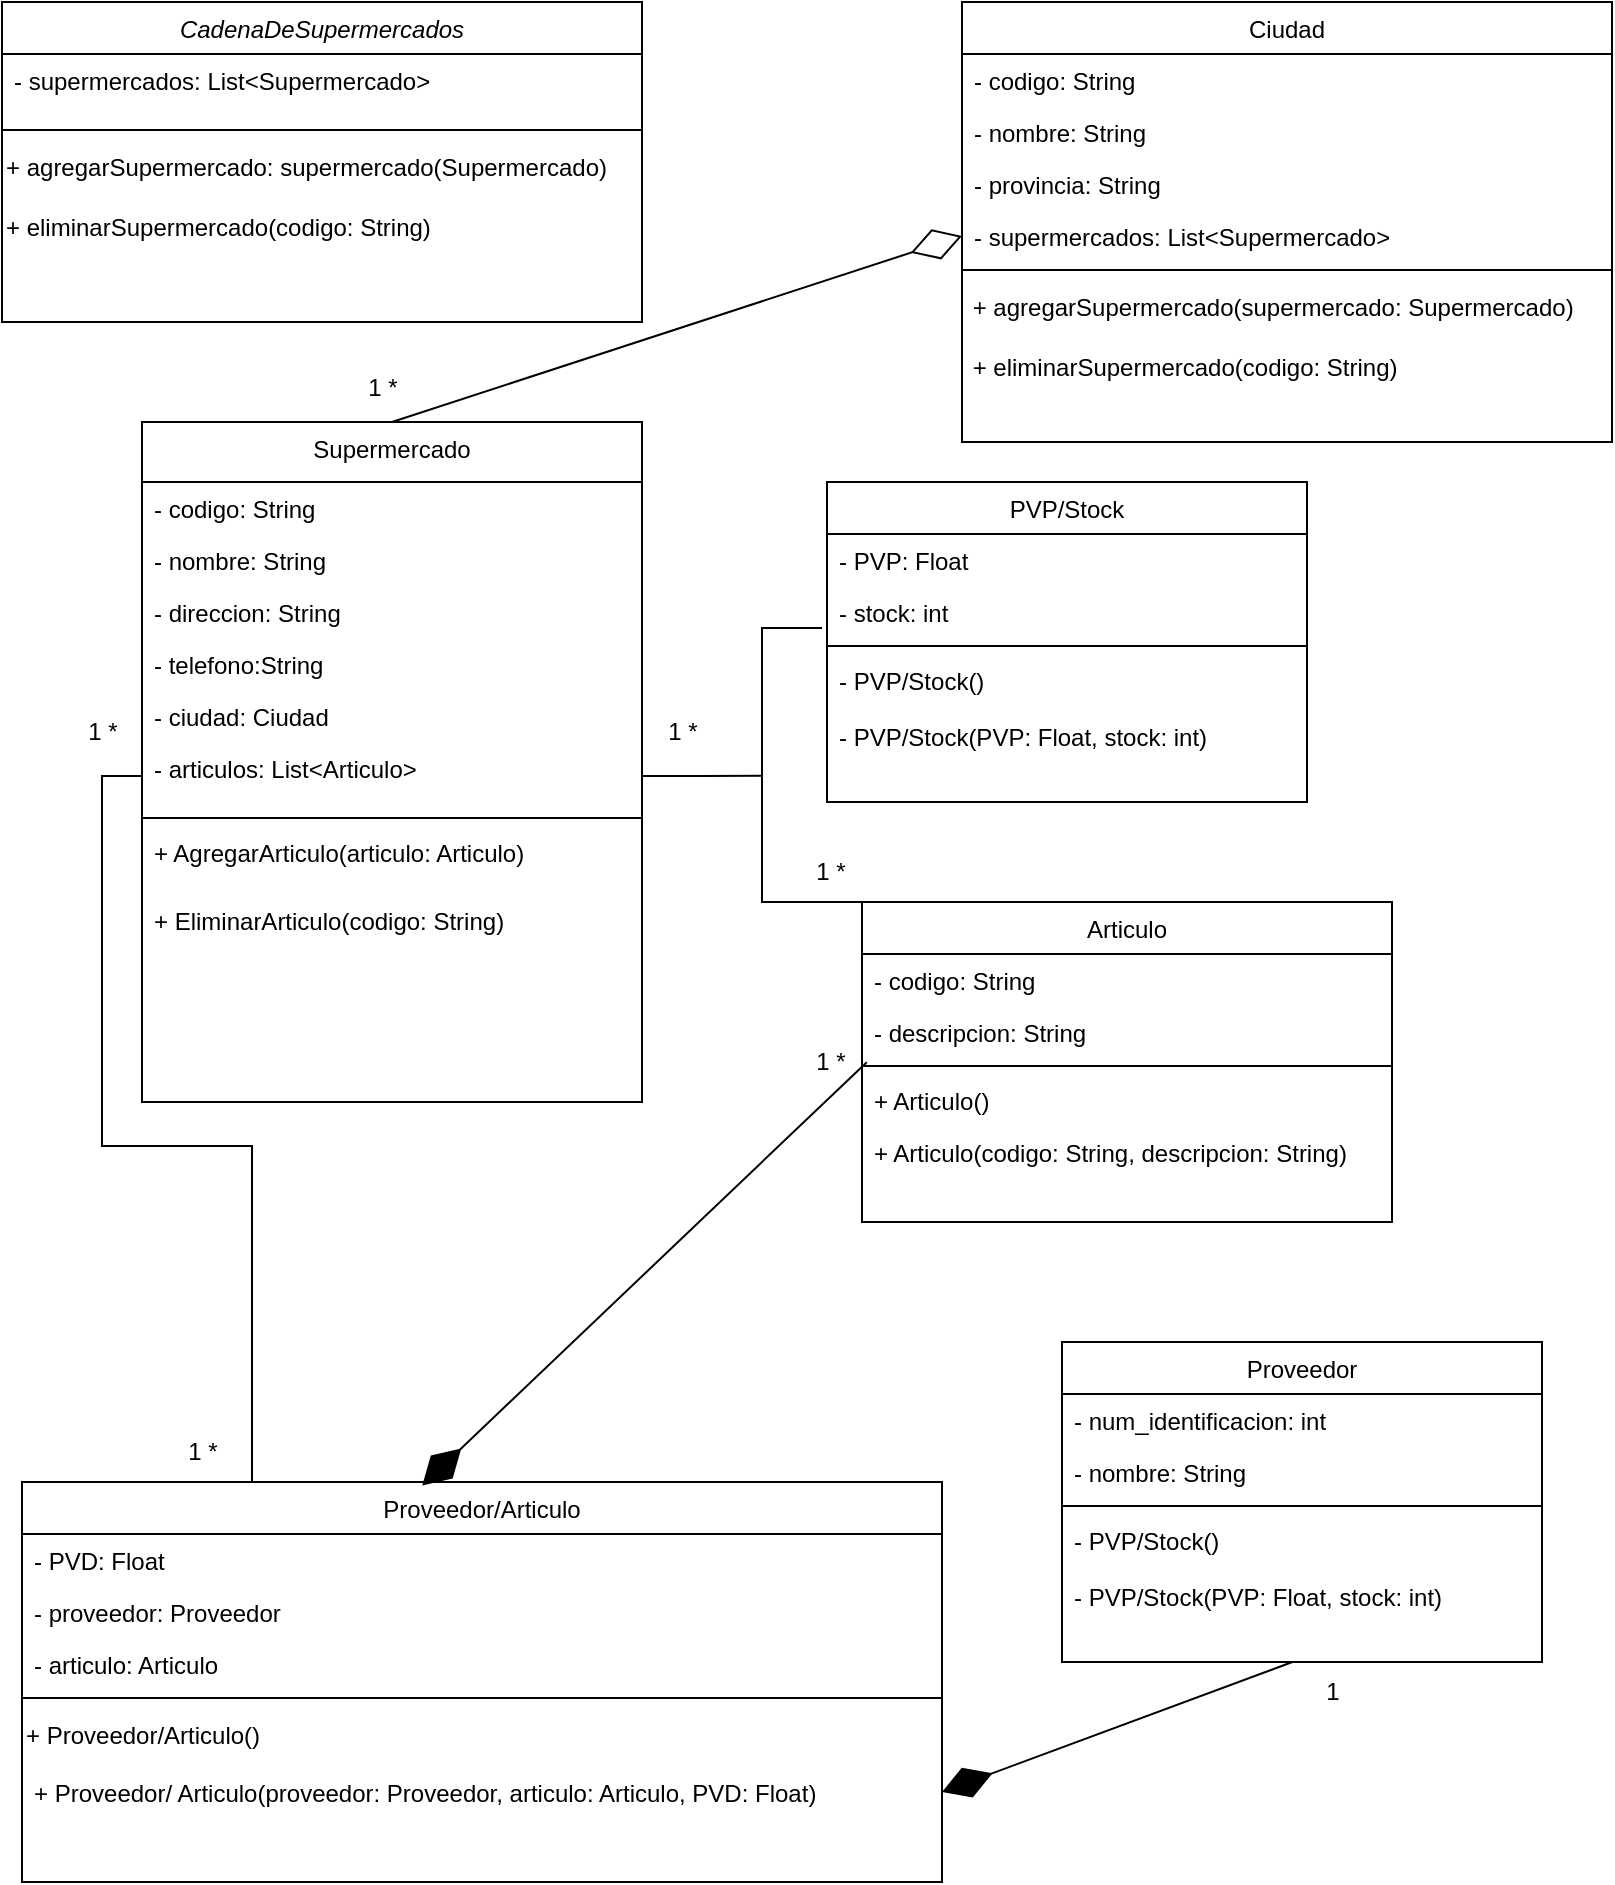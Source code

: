 <mxfile version="24.2.5" type="github">
  <diagram id="C5RBs43oDa-KdzZeNtuy" name="Page-1">
    <mxGraphModel dx="1336" dy="759" grid="1" gridSize="10" guides="1" tooltips="1" connect="1" arrows="1" fold="1" page="1" pageScale="1" pageWidth="827" pageHeight="1169" math="0" shadow="0">
      <root>
        <mxCell id="WIyWlLk6GJQsqaUBKTNV-0" />
        <mxCell id="WIyWlLk6GJQsqaUBKTNV-1" parent="WIyWlLk6GJQsqaUBKTNV-0" />
        <mxCell id="zkfFHV4jXpPFQw0GAbJ--0" value="CadenaDeSupermercados" style="swimlane;fontStyle=2;align=center;verticalAlign=top;childLayout=stackLayout;horizontal=1;startSize=26;horizontalStack=0;resizeParent=1;resizeLast=0;collapsible=1;marginBottom=0;rounded=0;shadow=0;strokeWidth=1;" parent="WIyWlLk6GJQsqaUBKTNV-1" vertex="1">
          <mxGeometry x="20" width="320" height="160" as="geometry">
            <mxRectangle x="230" y="140" width="160" height="26" as="alternateBounds" />
          </mxGeometry>
        </mxCell>
        <mxCell id="zkfFHV4jXpPFQw0GAbJ--1" value="- supermercados: List&lt;Supermercado&gt;" style="text;align=left;verticalAlign=top;spacingLeft=4;spacingRight=4;overflow=hidden;rotatable=0;points=[[0,0.5],[1,0.5]];portConstraint=eastwest;" parent="zkfFHV4jXpPFQw0GAbJ--0" vertex="1">
          <mxGeometry y="26" width="320" height="34" as="geometry" />
        </mxCell>
        <mxCell id="7L2MjSYB4aP6mleVlIrZ-0" value="" style="line;html=1;strokeWidth=1;align=left;verticalAlign=middle;spacingTop=-1;spacingLeft=3;spacingRight=3;rotatable=0;labelPosition=right;points=[];portConstraint=eastwest;" parent="zkfFHV4jXpPFQw0GAbJ--0" vertex="1">
          <mxGeometry y="60" width="320" height="8" as="geometry" />
        </mxCell>
        <mxCell id="7L2MjSYB4aP6mleVlIrZ-1" value="+ agregarSupermercado: supermercado(Supermercado)" style="text;html=1;align=left;verticalAlign=middle;resizable=0;points=[];autosize=1;strokeColor=none;fillColor=none;" parent="zkfFHV4jXpPFQw0GAbJ--0" vertex="1">
          <mxGeometry y="68" width="320" height="30" as="geometry" />
        </mxCell>
        <mxCell id="7L2MjSYB4aP6mleVlIrZ-3" value="+ eliminarSupermercado(codigo: String)" style="text;html=1;align=left;verticalAlign=middle;resizable=0;points=[];autosize=1;strokeColor=none;fillColor=none;" parent="zkfFHV4jXpPFQw0GAbJ--0" vertex="1">
          <mxGeometry y="98" width="320" height="30" as="geometry" />
        </mxCell>
        <mxCell id="zkfFHV4jXpPFQw0GAbJ--6" value="Ciudad" style="swimlane;fontStyle=0;align=center;verticalAlign=top;childLayout=stackLayout;horizontal=1;startSize=26;horizontalStack=0;resizeParent=1;resizeLast=0;collapsible=1;marginBottom=0;rounded=0;shadow=0;strokeWidth=1;" parent="WIyWlLk6GJQsqaUBKTNV-1" vertex="1">
          <mxGeometry x="500" width="325" height="220" as="geometry">
            <mxRectangle x="130" y="380" width="160" height="26" as="alternateBounds" />
          </mxGeometry>
        </mxCell>
        <mxCell id="zkfFHV4jXpPFQw0GAbJ--7" value="- codigo: String" style="text;align=left;verticalAlign=top;spacingLeft=4;spacingRight=4;overflow=hidden;rotatable=0;points=[[0,0.5],[1,0.5]];portConstraint=eastwest;" parent="zkfFHV4jXpPFQw0GAbJ--6" vertex="1">
          <mxGeometry y="26" width="325" height="26" as="geometry" />
        </mxCell>
        <mxCell id="zkfFHV4jXpPFQw0GAbJ--8" value="- nombre: String" style="text;align=left;verticalAlign=top;spacingLeft=4;spacingRight=4;overflow=hidden;rotatable=0;points=[[0,0.5],[1,0.5]];portConstraint=eastwest;rounded=0;shadow=0;html=0;" parent="zkfFHV4jXpPFQw0GAbJ--6" vertex="1">
          <mxGeometry y="52" width="325" height="26" as="geometry" />
        </mxCell>
        <mxCell id="zkfFHV4jXpPFQw0GAbJ--10" value="- provincia: String" style="text;align=left;verticalAlign=top;spacingLeft=4;spacingRight=4;overflow=hidden;rotatable=0;points=[[0,0.5],[1,0.5]];portConstraint=eastwest;fontStyle=0" parent="zkfFHV4jXpPFQw0GAbJ--6" vertex="1">
          <mxGeometry y="78" width="325" height="26" as="geometry" />
        </mxCell>
        <mxCell id="zkfFHV4jXpPFQw0GAbJ--11" value="- supermercados: List&lt;Supermercado&gt;" style="text;align=left;verticalAlign=top;spacingLeft=4;spacingRight=4;overflow=hidden;rotatable=0;points=[[0,0.5],[1,0.5]];portConstraint=eastwest;" parent="zkfFHV4jXpPFQw0GAbJ--6" vertex="1">
          <mxGeometry y="104" width="325" height="26" as="geometry" />
        </mxCell>
        <mxCell id="zkfFHV4jXpPFQw0GAbJ--9" value="" style="line;html=1;strokeWidth=1;align=left;verticalAlign=middle;spacingTop=-1;spacingLeft=3;spacingRight=3;rotatable=0;labelPosition=right;points=[];portConstraint=eastwest;" parent="zkfFHV4jXpPFQw0GAbJ--6" vertex="1">
          <mxGeometry y="130" width="325" height="8" as="geometry" />
        </mxCell>
        <mxCell id="7L2MjSYB4aP6mleVlIrZ-6" value="&amp;nbsp;+ agregarSupermercado(supermercado: Supermercado)" style="text;html=1;align=left;verticalAlign=middle;resizable=0;points=[];autosize=1;strokeColor=none;fillColor=none;" parent="zkfFHV4jXpPFQw0GAbJ--6" vertex="1">
          <mxGeometry y="138" width="325" height="30" as="geometry" />
        </mxCell>
        <mxCell id="7L2MjSYB4aP6mleVlIrZ-7" value="&amp;nbsp;+ eliminarSupermercado(codigo: String)" style="text;html=1;align=left;verticalAlign=middle;resizable=0;points=[];autosize=1;strokeColor=none;fillColor=none;" parent="zkfFHV4jXpPFQw0GAbJ--6" vertex="1">
          <mxGeometry y="168" width="325" height="30" as="geometry" />
        </mxCell>
        <mxCell id="zkfFHV4jXpPFQw0GAbJ--17" value="Supermercado" style="swimlane;fontStyle=0;align=center;verticalAlign=top;childLayout=stackLayout;horizontal=1;startSize=30;horizontalStack=0;resizeParent=1;resizeLast=0;collapsible=1;marginBottom=0;rounded=0;shadow=0;strokeWidth=1;" parent="WIyWlLk6GJQsqaUBKTNV-1" vertex="1">
          <mxGeometry x="90" y="210" width="250" height="340" as="geometry">
            <mxRectangle x="550" y="140" width="160" height="26" as="alternateBounds" />
          </mxGeometry>
        </mxCell>
        <mxCell id="zkfFHV4jXpPFQw0GAbJ--19" value="- codigo: String" style="text;align=left;verticalAlign=top;spacingLeft=4;spacingRight=4;overflow=hidden;rotatable=0;points=[[0,0.5],[1,0.5]];portConstraint=eastwest;rounded=0;shadow=0;html=0;" parent="zkfFHV4jXpPFQw0GAbJ--17" vertex="1">
          <mxGeometry y="30" width="250" height="26" as="geometry" />
        </mxCell>
        <mxCell id="zkfFHV4jXpPFQw0GAbJ--20" value="- nombre: String" style="text;align=left;verticalAlign=top;spacingLeft=4;spacingRight=4;overflow=hidden;rotatable=0;points=[[0,0.5],[1,0.5]];portConstraint=eastwest;rounded=0;shadow=0;html=0;" parent="zkfFHV4jXpPFQw0GAbJ--17" vertex="1">
          <mxGeometry y="56" width="250" height="26" as="geometry" />
        </mxCell>
        <mxCell id="zkfFHV4jXpPFQw0GAbJ--21" value="- direccion: String" style="text;align=left;verticalAlign=top;spacingLeft=4;spacingRight=4;overflow=hidden;rotatable=0;points=[[0,0.5],[1,0.5]];portConstraint=eastwest;rounded=0;shadow=0;html=0;" parent="zkfFHV4jXpPFQw0GAbJ--17" vertex="1">
          <mxGeometry y="82" width="250" height="26" as="geometry" />
        </mxCell>
        <mxCell id="zkfFHV4jXpPFQw0GAbJ--22" value="- telefono:String" style="text;align=left;verticalAlign=top;spacingLeft=4;spacingRight=4;overflow=hidden;rotatable=0;points=[[0,0.5],[1,0.5]];portConstraint=eastwest;rounded=0;shadow=0;html=0;" parent="zkfFHV4jXpPFQw0GAbJ--17" vertex="1">
          <mxGeometry y="108" width="250" height="26" as="geometry" />
        </mxCell>
        <mxCell id="zkfFHV4jXpPFQw0GAbJ--25" value="- ciudad: Ciudad" style="text;align=left;verticalAlign=top;spacingLeft=4;spacingRight=4;overflow=hidden;rotatable=0;points=[[0,0.5],[1,0.5]];portConstraint=eastwest;" parent="zkfFHV4jXpPFQw0GAbJ--17" vertex="1">
          <mxGeometry y="134" width="250" height="26" as="geometry" />
        </mxCell>
        <mxCell id="A1VoPcnS1jQJel4Ulti_-8" style="edgeStyle=orthogonalEdgeStyle;rounded=0;orthogonalLoop=1;jettySize=auto;html=1;exitX=1;exitY=0.5;exitDx=0;exitDy=0;endArrow=none;endFill=0;" edge="1" parent="zkfFHV4jXpPFQw0GAbJ--17" source="09mQuXcGcrbnyH5vu91A-0">
          <mxGeometry relative="1" as="geometry">
            <mxPoint x="310" y="176.833" as="targetPoint" />
          </mxGeometry>
        </mxCell>
        <mxCell id="09mQuXcGcrbnyH5vu91A-0" value="- articulos: List&lt;Articulo&gt;" style="text;align=left;verticalAlign=top;spacingLeft=4;spacingRight=4;overflow=hidden;rotatable=0;points=[[0,0.5],[1,0.5]];portConstraint=eastwest;" parent="zkfFHV4jXpPFQw0GAbJ--17" vertex="1">
          <mxGeometry y="160" width="250" height="34" as="geometry" />
        </mxCell>
        <mxCell id="09mQuXcGcrbnyH5vu91A-2" value="" style="line;html=1;strokeWidth=1;align=left;verticalAlign=middle;spacingTop=-1;spacingLeft=3;spacingRight=3;rotatable=0;labelPosition=right;points=[];portConstraint=eastwest;" parent="zkfFHV4jXpPFQw0GAbJ--17" vertex="1">
          <mxGeometry y="194" width="250" height="8" as="geometry" />
        </mxCell>
        <mxCell id="09mQuXcGcrbnyH5vu91A-4" value="+ AgregarArticulo(articulo: Articulo)" style="text;align=left;verticalAlign=top;spacingLeft=4;spacingRight=4;overflow=hidden;rotatable=0;points=[[0,0.5],[1,0.5]];portConstraint=eastwest;" parent="zkfFHV4jXpPFQw0GAbJ--17" vertex="1">
          <mxGeometry y="202" width="250" height="34" as="geometry" />
        </mxCell>
        <mxCell id="09mQuXcGcrbnyH5vu91A-5" value="+ EliminarArticulo(codigo: String)" style="text;align=left;verticalAlign=top;spacingLeft=4;spacingRight=4;overflow=hidden;rotatable=0;points=[[0,0.5],[1,0.5]];portConstraint=eastwest;" parent="zkfFHV4jXpPFQw0GAbJ--17" vertex="1">
          <mxGeometry y="236" width="250" height="34" as="geometry" />
        </mxCell>
        <mxCell id="09mQuXcGcrbnyH5vu91A-7" value="Articulo" style="swimlane;fontStyle=0;align=center;verticalAlign=top;childLayout=stackLayout;horizontal=1;startSize=26;horizontalStack=0;resizeParent=1;resizeLast=0;collapsible=1;marginBottom=0;rounded=0;shadow=0;strokeWidth=1;" parent="WIyWlLk6GJQsqaUBKTNV-1" vertex="1">
          <mxGeometry x="450" y="450" width="265" height="160" as="geometry">
            <mxRectangle x="130" y="380" width="160" height="26" as="alternateBounds" />
          </mxGeometry>
        </mxCell>
        <mxCell id="09mQuXcGcrbnyH5vu91A-8" value="- codigo: String" style="text;align=left;verticalAlign=top;spacingLeft=4;spacingRight=4;overflow=hidden;rotatable=0;points=[[0,0.5],[1,0.5]];portConstraint=eastwest;" parent="09mQuXcGcrbnyH5vu91A-7" vertex="1">
          <mxGeometry y="26" width="265" height="26" as="geometry" />
        </mxCell>
        <mxCell id="09mQuXcGcrbnyH5vu91A-9" value="- descripcion: String" style="text;align=left;verticalAlign=top;spacingLeft=4;spacingRight=4;overflow=hidden;rotatable=0;points=[[0,0.5],[1,0.5]];portConstraint=eastwest;rounded=0;shadow=0;html=0;" parent="09mQuXcGcrbnyH5vu91A-7" vertex="1">
          <mxGeometry y="52" width="265" height="26" as="geometry" />
        </mxCell>
        <mxCell id="v2YKlQdU4TCDPo_zPrLJ-6" value="" style="line;html=1;strokeWidth=1;align=left;verticalAlign=middle;spacingTop=-1;spacingLeft=3;spacingRight=3;rotatable=0;labelPosition=right;points=[];portConstraint=eastwest;" parent="09mQuXcGcrbnyH5vu91A-7" vertex="1">
          <mxGeometry y="78" width="265" height="8" as="geometry" />
        </mxCell>
        <mxCell id="09mQuXcGcrbnyH5vu91A-10" value="+ Articulo()" style="text;align=left;verticalAlign=top;spacingLeft=4;spacingRight=4;overflow=hidden;rotatable=0;points=[[0,0.5],[1,0.5]];portConstraint=eastwest;fontStyle=0" parent="09mQuXcGcrbnyH5vu91A-7" vertex="1">
          <mxGeometry y="86" width="265" height="26" as="geometry" />
        </mxCell>
        <mxCell id="09mQuXcGcrbnyH5vu91A-11" value="+ Articulo(codigo: String, descripcion: String)" style="text;align=left;verticalAlign=top;spacingLeft=4;spacingRight=4;overflow=hidden;rotatable=0;points=[[0,0.5],[1,0.5]];portConstraint=eastwest;" parent="09mQuXcGcrbnyH5vu91A-7" vertex="1">
          <mxGeometry y="112" width="265" height="48" as="geometry" />
        </mxCell>
        <mxCell id="v2YKlQdU4TCDPo_zPrLJ-0" value="PVP/Stock" style="swimlane;fontStyle=0;align=center;verticalAlign=top;childLayout=stackLayout;horizontal=1;startSize=26;horizontalStack=0;resizeParent=1;resizeLast=0;collapsible=1;marginBottom=0;rounded=0;shadow=0;strokeWidth=1;" parent="WIyWlLk6GJQsqaUBKTNV-1" vertex="1">
          <mxGeometry x="432.5" y="240" width="240" height="160" as="geometry">
            <mxRectangle x="130" y="380" width="160" height="26" as="alternateBounds" />
          </mxGeometry>
        </mxCell>
        <mxCell id="v2YKlQdU4TCDPo_zPrLJ-3" value="- PVP: Float" style="text;align=left;verticalAlign=top;spacingLeft=4;spacingRight=4;overflow=hidden;rotatable=0;points=[[0,0.5],[1,0.5]];portConstraint=eastwest;fontStyle=0" parent="v2YKlQdU4TCDPo_zPrLJ-0" vertex="1">
          <mxGeometry y="26" width="240" height="26" as="geometry" />
        </mxCell>
        <mxCell id="v2YKlQdU4TCDPo_zPrLJ-4" value="- stock: int" style="text;align=left;verticalAlign=top;spacingLeft=4;spacingRight=4;overflow=hidden;rotatable=0;points=[[0,0.5],[1,0.5]];portConstraint=eastwest;" parent="v2YKlQdU4TCDPo_zPrLJ-0" vertex="1">
          <mxGeometry y="52" width="240" height="26" as="geometry" />
        </mxCell>
        <mxCell id="v2YKlQdU4TCDPo_zPrLJ-14" value="" style="line;html=1;strokeWidth=1;align=left;verticalAlign=middle;spacingTop=-1;spacingLeft=3;spacingRight=3;rotatable=0;labelPosition=right;points=[];portConstraint=eastwest;" parent="v2YKlQdU4TCDPo_zPrLJ-0" vertex="1">
          <mxGeometry y="78" width="240" height="8" as="geometry" />
        </mxCell>
        <mxCell id="v2YKlQdU4TCDPo_zPrLJ-2" value="- PVP/Stock()&#xa;&#xa;- PVP/Stock(PVP: Float, stock: int)" style="text;align=left;verticalAlign=top;spacingLeft=4;spacingRight=4;overflow=hidden;rotatable=0;points=[[0,0.5],[1,0.5]];portConstraint=eastwest;rounded=0;shadow=0;html=0;" parent="v2YKlQdU4TCDPo_zPrLJ-0" vertex="1">
          <mxGeometry y="86" width="240" height="74" as="geometry" />
        </mxCell>
        <mxCell id="MRN3qFhx8oW7fGIejn7H-0" value="Proveedor/Articulo" style="swimlane;fontStyle=0;align=center;verticalAlign=top;childLayout=stackLayout;horizontal=1;startSize=26;horizontalStack=0;resizeParent=1;resizeLast=0;collapsible=1;marginBottom=0;rounded=0;shadow=0;strokeWidth=1;" parent="WIyWlLk6GJQsqaUBKTNV-1" vertex="1">
          <mxGeometry x="30" y="740" width="460" height="200" as="geometry">
            <mxRectangle x="130" y="380" width="160" height="26" as="alternateBounds" />
          </mxGeometry>
        </mxCell>
        <mxCell id="MRN3qFhx8oW7fGIejn7H-2" value="- PVD: Float" style="text;align=left;verticalAlign=top;spacingLeft=4;spacingRight=4;overflow=hidden;rotatable=0;points=[[0,0.5],[1,0.5]];portConstraint=eastwest;" parent="MRN3qFhx8oW7fGIejn7H-0" vertex="1">
          <mxGeometry y="26" width="460" height="26" as="geometry" />
        </mxCell>
        <mxCell id="MRN3qFhx8oW7fGIejn7H-1" value="- proveedor: Proveedor" style="text;align=left;verticalAlign=top;spacingLeft=4;spacingRight=4;overflow=hidden;rotatable=0;points=[[0,0.5],[1,0.5]];portConstraint=eastwest;fontStyle=0" parent="MRN3qFhx8oW7fGIejn7H-0" vertex="1">
          <mxGeometry y="52" width="460" height="26" as="geometry" />
        </mxCell>
        <mxCell id="TkgwwWAR6K19YQcTrC7X-0" value="- articulo: Articulo" style="text;align=left;verticalAlign=top;spacingLeft=4;spacingRight=4;overflow=hidden;rotatable=0;points=[[0,0.5],[1,0.5]];portConstraint=eastwest;" parent="MRN3qFhx8oW7fGIejn7H-0" vertex="1">
          <mxGeometry y="78" width="460" height="26" as="geometry" />
        </mxCell>
        <mxCell id="MRN3qFhx8oW7fGIejn7H-3" value="" style="line;html=1;strokeWidth=1;align=left;verticalAlign=middle;spacingTop=-1;spacingLeft=3;spacingRight=3;rotatable=0;labelPosition=right;points=[];portConstraint=eastwest;" parent="MRN3qFhx8oW7fGIejn7H-0" vertex="1">
          <mxGeometry y="104" width="460" height="8" as="geometry" />
        </mxCell>
        <mxCell id="TkgwwWAR6K19YQcTrC7X-1" value="+ Proveedor/Articulo()" style="text;html=1;align=left;verticalAlign=middle;resizable=0;points=[];autosize=1;strokeColor=none;fillColor=none;" parent="MRN3qFhx8oW7fGIejn7H-0" vertex="1">
          <mxGeometry y="112" width="460" height="30" as="geometry" />
        </mxCell>
        <mxCell id="TkgwwWAR6K19YQcTrC7X-2" value="+ Proveedor/ Articulo(proveedor: Proveedor, articulo: Articulo, PVD: Float)" style="text;align=left;verticalAlign=top;spacingLeft=4;spacingRight=4;overflow=hidden;rotatable=0;points=[[0,0.5],[1,0.5]];portConstraint=eastwest;fontStyle=0" parent="MRN3qFhx8oW7fGIejn7H-0" vertex="1">
          <mxGeometry y="142" width="460" height="26" as="geometry" />
        </mxCell>
        <mxCell id="MRN3qFhx8oW7fGIejn7H-5" value="Proveedor" style="swimlane;fontStyle=0;align=center;verticalAlign=top;childLayout=stackLayout;horizontal=1;startSize=26;horizontalStack=0;resizeParent=1;resizeLast=0;collapsible=1;marginBottom=0;rounded=0;shadow=0;strokeWidth=1;" parent="WIyWlLk6GJQsqaUBKTNV-1" vertex="1">
          <mxGeometry x="550" y="670" width="240" height="160" as="geometry">
            <mxRectangle x="130" y="380" width="160" height="26" as="alternateBounds" />
          </mxGeometry>
        </mxCell>
        <mxCell id="MRN3qFhx8oW7fGIejn7H-6" value="- num_identificacion: int" style="text;align=left;verticalAlign=top;spacingLeft=4;spacingRight=4;overflow=hidden;rotatable=0;points=[[0,0.5],[1,0.5]];portConstraint=eastwest;fontStyle=0" parent="MRN3qFhx8oW7fGIejn7H-5" vertex="1">
          <mxGeometry y="26" width="240" height="26" as="geometry" />
        </mxCell>
        <mxCell id="MRN3qFhx8oW7fGIejn7H-7" value="- nombre: String" style="text;align=left;verticalAlign=top;spacingLeft=4;spacingRight=4;overflow=hidden;rotatable=0;points=[[0,0.5],[1,0.5]];portConstraint=eastwest;" parent="MRN3qFhx8oW7fGIejn7H-5" vertex="1">
          <mxGeometry y="52" width="240" height="26" as="geometry" />
        </mxCell>
        <mxCell id="MRN3qFhx8oW7fGIejn7H-8" value="" style="line;html=1;strokeWidth=1;align=left;verticalAlign=middle;spacingTop=-1;spacingLeft=3;spacingRight=3;rotatable=0;labelPosition=right;points=[];portConstraint=eastwest;" parent="MRN3qFhx8oW7fGIejn7H-5" vertex="1">
          <mxGeometry y="78" width="240" height="8" as="geometry" />
        </mxCell>
        <mxCell id="MRN3qFhx8oW7fGIejn7H-9" value="- PVP/Stock()&#xa;&#xa;- PVP/Stock(PVP: Float, stock: int)" style="text;align=left;verticalAlign=top;spacingLeft=4;spacingRight=4;overflow=hidden;rotatable=0;points=[[0,0.5],[1,0.5]];portConstraint=eastwest;rounded=0;shadow=0;html=0;" parent="MRN3qFhx8oW7fGIejn7H-5" vertex="1">
          <mxGeometry y="86" width="240" height="74" as="geometry" />
        </mxCell>
        <mxCell id="TkgwwWAR6K19YQcTrC7X-11" value="1 *" style="text;html=1;align=center;verticalAlign=middle;resizable=0;points=[];autosize=1;strokeColor=none;fillColor=none;" parent="WIyWlLk6GJQsqaUBKTNV-1" vertex="1">
          <mxGeometry x="50" y="350" width="40" height="30" as="geometry" />
        </mxCell>
        <mxCell id="TkgwwWAR6K19YQcTrC7X-14" style="edgeStyle=orthogonalEdgeStyle;rounded=0;orthogonalLoop=1;jettySize=auto;html=1;exitX=0.25;exitY=0;exitDx=0;exitDy=0;endArrow=none;endFill=0;" parent="WIyWlLk6GJQsqaUBKTNV-1" source="09mQuXcGcrbnyH5vu91A-7" edge="1">
          <mxGeometry relative="1" as="geometry">
            <mxPoint x="430" y="313" as="targetPoint" />
            <Array as="points">
              <mxPoint x="400" y="450" />
              <mxPoint x="400" y="313" />
            </Array>
          </mxGeometry>
        </mxCell>
        <mxCell id="TkgwwWAR6K19YQcTrC7X-19" style="edgeStyle=orthogonalEdgeStyle;rounded=0;orthogonalLoop=1;jettySize=auto;html=1;exitX=0;exitY=0.5;exitDx=0;exitDy=0;entryX=0.25;entryY=0;entryDx=0;entryDy=0;endArrow=none;endFill=0;" parent="WIyWlLk6GJQsqaUBKTNV-1" source="09mQuXcGcrbnyH5vu91A-0" target="MRN3qFhx8oW7fGIejn7H-0" edge="1">
          <mxGeometry relative="1" as="geometry" />
        </mxCell>
        <mxCell id="TkgwwWAR6K19YQcTrC7X-21" value="1 *" style="text;html=1;align=center;verticalAlign=middle;resizable=0;points=[];autosize=1;strokeColor=none;fillColor=none;" parent="WIyWlLk6GJQsqaUBKTNV-1" vertex="1">
          <mxGeometry x="100" y="710" width="40" height="30" as="geometry" />
        </mxCell>
        <mxCell id="A1VoPcnS1jQJel4Ulti_-0" value="" style="endArrow=diamondThin;endFill=0;endSize=24;html=1;rounded=0;exitX=0.5;exitY=0;exitDx=0;exitDy=0;entryX=0;entryY=0.5;entryDx=0;entryDy=0;" edge="1" parent="WIyWlLk6GJQsqaUBKTNV-1" source="zkfFHV4jXpPFQw0GAbJ--17" target="zkfFHV4jXpPFQw0GAbJ--11">
          <mxGeometry width="160" relative="1" as="geometry">
            <mxPoint x="230" y="180" as="sourcePoint" />
            <mxPoint x="390" y="180" as="targetPoint" />
          </mxGeometry>
        </mxCell>
        <mxCell id="A1VoPcnS1jQJel4Ulti_-1" value="1 *" style="text;html=1;align=center;verticalAlign=middle;resizable=0;points=[];autosize=1;strokeColor=none;fillColor=none;" vertex="1" parent="WIyWlLk6GJQsqaUBKTNV-1">
          <mxGeometry x="190" y="178" width="40" height="30" as="geometry" />
        </mxCell>
        <mxCell id="A1VoPcnS1jQJel4Ulti_-2" value="1 *" style="text;html=1;align=center;verticalAlign=middle;resizable=0;points=[];autosize=1;strokeColor=none;fillColor=none;" vertex="1" parent="WIyWlLk6GJQsqaUBKTNV-1">
          <mxGeometry x="414" y="420" width="40" height="30" as="geometry" />
        </mxCell>
        <mxCell id="A1VoPcnS1jQJel4Ulti_-3" value="1 *" style="text;html=1;align=center;verticalAlign=middle;resizable=0;points=[];autosize=1;strokeColor=none;fillColor=none;" vertex="1" parent="WIyWlLk6GJQsqaUBKTNV-1">
          <mxGeometry x="340" y="350" width="40" height="30" as="geometry" />
        </mxCell>
        <mxCell id="A1VoPcnS1jQJel4Ulti_-4" value="" style="endArrow=diamondThin;endFill=1;endSize=24;html=1;rounded=0;entryX=0.435;entryY=0.009;entryDx=0;entryDy=0;entryPerimeter=0;exitX=0.009;exitY=1.08;exitDx=0;exitDy=0;exitPerimeter=0;" edge="1" parent="WIyWlLk6GJQsqaUBKTNV-1" source="09mQuXcGcrbnyH5vu91A-9" target="MRN3qFhx8oW7fGIejn7H-0">
          <mxGeometry width="160" relative="1" as="geometry">
            <mxPoint x="380" y="550" as="sourcePoint" />
            <mxPoint x="510" y="590" as="targetPoint" />
          </mxGeometry>
        </mxCell>
        <mxCell id="A1VoPcnS1jQJel4Ulti_-5" value="1 *" style="text;html=1;align=center;verticalAlign=middle;resizable=0;points=[];autosize=1;strokeColor=none;fillColor=none;" vertex="1" parent="WIyWlLk6GJQsqaUBKTNV-1">
          <mxGeometry x="414" y="515" width="40" height="30" as="geometry" />
        </mxCell>
        <mxCell id="A1VoPcnS1jQJel4Ulti_-6" value="" style="endArrow=diamondThin;endFill=1;endSize=24;html=1;rounded=0;exitX=0.48;exitY=1;exitDx=0;exitDy=0;exitPerimeter=0;entryX=1;entryY=0.5;entryDx=0;entryDy=0;" edge="1" parent="WIyWlLk6GJQsqaUBKTNV-1" source="MRN3qFhx8oW7fGIejn7H-9" target="TkgwwWAR6K19YQcTrC7X-2">
          <mxGeometry width="160" relative="1" as="geometry">
            <mxPoint x="600" y="880" as="sourcePoint" />
            <mxPoint x="760" y="880" as="targetPoint" />
          </mxGeometry>
        </mxCell>
        <mxCell id="A1VoPcnS1jQJel4Ulti_-7" value="1" style="text;html=1;align=center;verticalAlign=middle;resizable=0;points=[];autosize=1;strokeColor=none;fillColor=none;" vertex="1" parent="WIyWlLk6GJQsqaUBKTNV-1">
          <mxGeometry x="670" y="830" width="30" height="30" as="geometry" />
        </mxCell>
      </root>
    </mxGraphModel>
  </diagram>
</mxfile>
